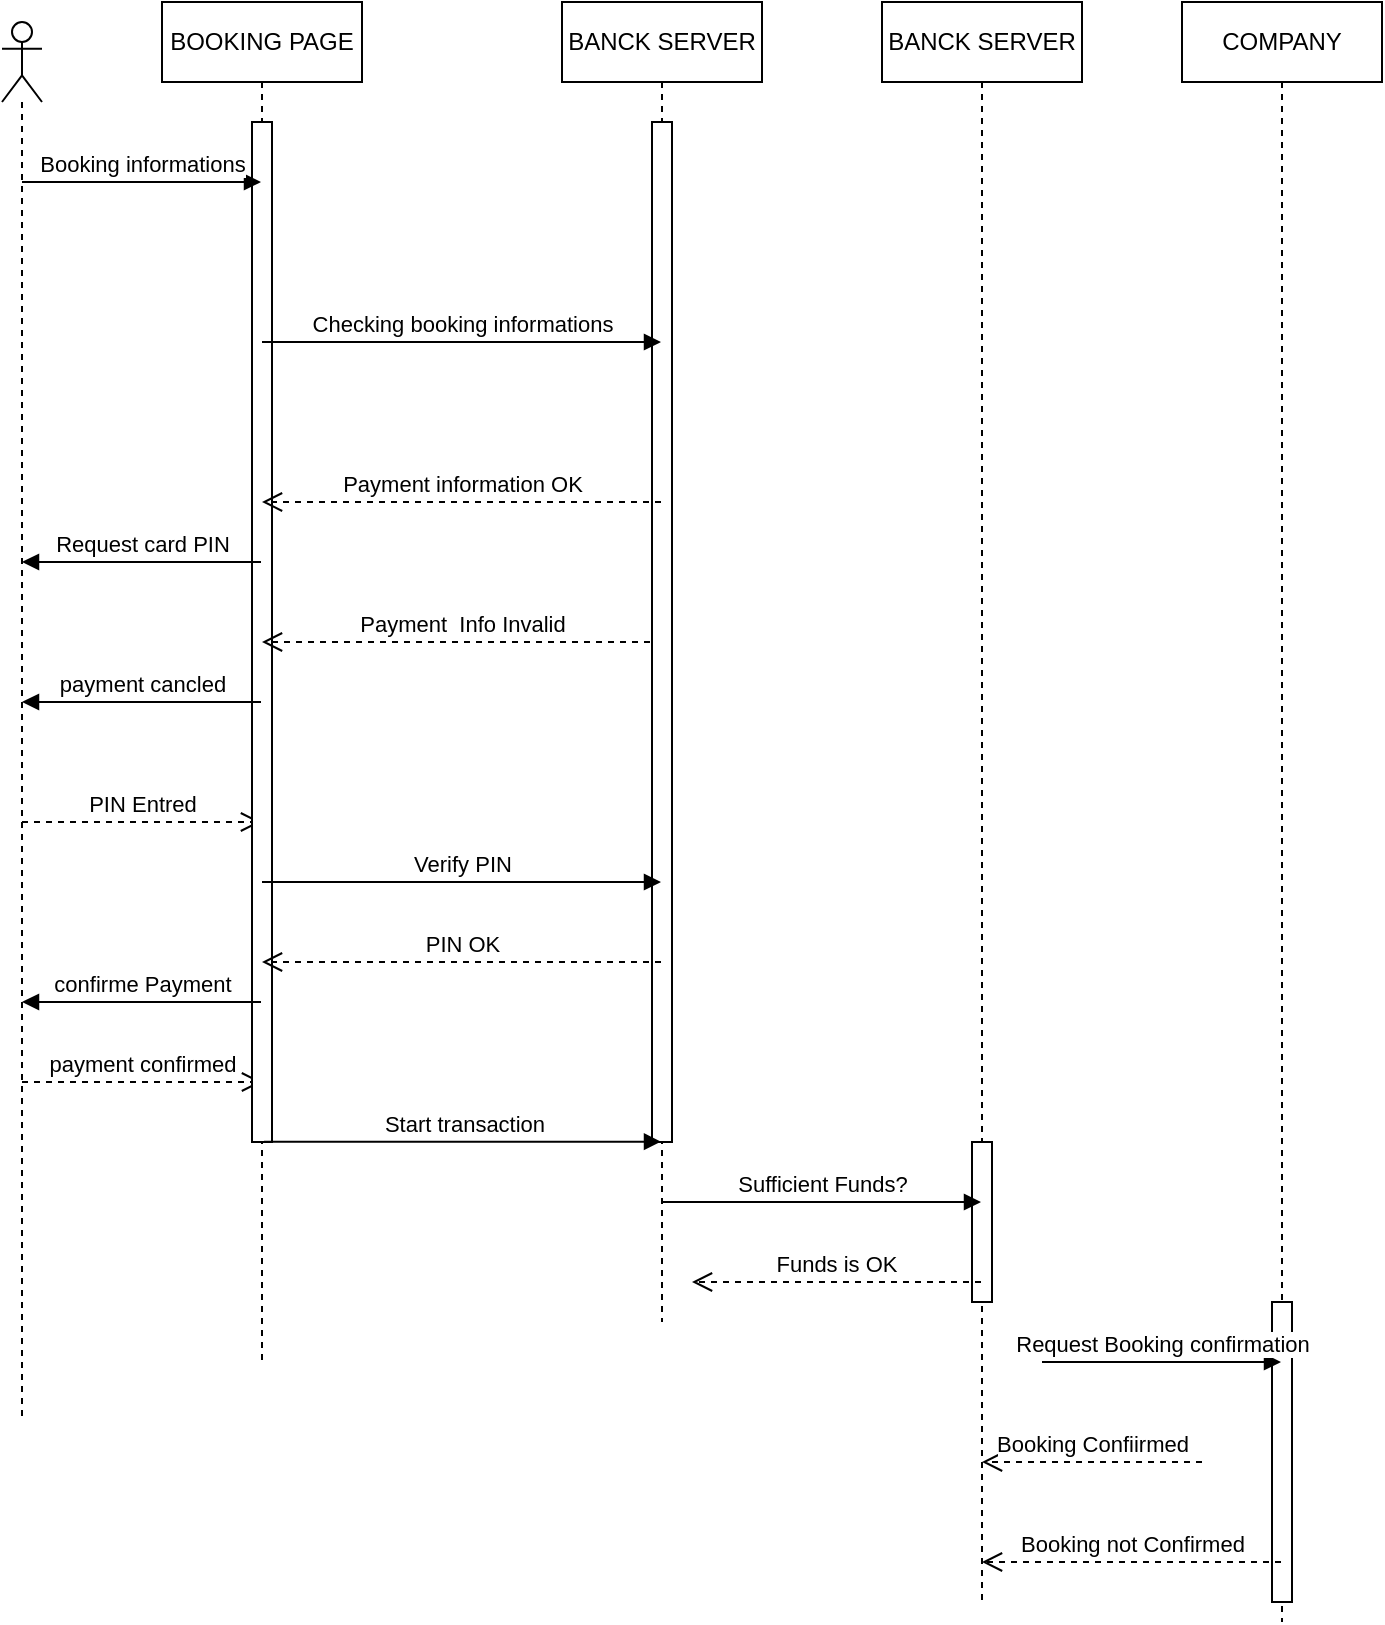 <mxfile version="20.3.0" type="device"><diagram id="kgpKYQtTHZ0yAKxKKP6v" name="Page-1"><mxGraphModel dx="1186" dy="672" grid="1" gridSize="10" guides="1" tooltips="1" connect="1" arrows="1" fold="1" page="1" pageScale="1" pageWidth="850" pageHeight="1100" math="0" shadow="0"><root><mxCell id="0"/><mxCell id="1" parent="0"/><mxCell id="a9e3ect-3du0y126gpKZ-12" value="BOOKING PAGE" style="shape=umlLifeline;perimeter=lifelinePerimeter;whiteSpace=wrap;html=1;container=1;collapsible=0;recursiveResize=0;outlineConnect=0;" vertex="1" parent="1"><mxGeometry x="120" y="120" width="100" height="680" as="geometry"/></mxCell><mxCell id="a9e3ect-3du0y126gpKZ-44" value="PIN Entred" style="html=1;verticalAlign=bottom;endArrow=open;dashed=1;endSize=8;rounded=0;" edge="1" parent="a9e3ect-3du0y126gpKZ-12" target="a9e3ect-3du0y126gpKZ-12"><mxGeometry relative="1" as="geometry"><mxPoint x="-70" y="410" as="sourcePoint"/><mxPoint x="10" y="410" as="targetPoint"/></mxGeometry></mxCell><mxCell id="a9e3ect-3du0y126gpKZ-48" value="payment confirmed" style="html=1;verticalAlign=bottom;endArrow=open;dashed=1;endSize=8;rounded=0;" edge="1" parent="a9e3ect-3du0y126gpKZ-12" source="a9e3ect-3du0y126gpKZ-13"><mxGeometry relative="1" as="geometry"><mxPoint x="-30" y="540" as="sourcePoint"/><mxPoint x="50" y="540" as="targetPoint"/></mxGeometry></mxCell><mxCell id="a9e3ect-3du0y126gpKZ-60" value="" style="html=1;points=[];perimeter=orthogonalPerimeter;" vertex="1" parent="a9e3ect-3du0y126gpKZ-12"><mxGeometry x="45" y="60" width="10" height="510" as="geometry"/></mxCell><mxCell id="a9e3ect-3du0y126gpKZ-13" value="" style="shape=umlLifeline;participant=umlActor;perimeter=lifelinePerimeter;whiteSpace=wrap;html=1;container=1;collapsible=0;recursiveResize=0;verticalAlign=top;spacingTop=36;outlineConnect=0;" vertex="1" parent="1"><mxGeometry x="40" y="130" width="20" height="700" as="geometry"/></mxCell><mxCell id="a9e3ect-3du0y126gpKZ-15" value="BANCK SERVER" style="shape=umlLifeline;perimeter=lifelinePerimeter;whiteSpace=wrap;html=1;container=1;collapsible=0;recursiveResize=0;outlineConnect=0;" vertex="1" parent="1"><mxGeometry x="320" y="120" width="100" height="660" as="geometry"/></mxCell><mxCell id="a9e3ect-3du0y126gpKZ-41" value="Payment&amp;nbsp; Info Invalid" style="html=1;verticalAlign=bottom;endArrow=open;dashed=1;endSize=8;rounded=0;" edge="1" parent="a9e3ect-3du0y126gpKZ-15" target="a9e3ect-3du0y126gpKZ-12"><mxGeometry relative="1" as="geometry"><mxPoint x="50" y="320" as="sourcePoint"/><mxPoint x="-30" y="320" as="targetPoint"/></mxGeometry></mxCell><mxCell id="a9e3ect-3du0y126gpKZ-64" value="" style="html=1;points=[];perimeter=orthogonalPerimeter;" vertex="1" parent="a9e3ect-3du0y126gpKZ-15"><mxGeometry x="45" y="60" width="10" height="510" as="geometry"/></mxCell><mxCell id="a9e3ect-3du0y126gpKZ-16" value="COMPANY" style="shape=umlLifeline;perimeter=lifelinePerimeter;whiteSpace=wrap;html=1;container=1;collapsible=0;recursiveResize=0;outlineConnect=0;" vertex="1" parent="1"><mxGeometry x="630" y="120" width="100" height="810" as="geometry"/></mxCell><mxCell id="a9e3ect-3du0y126gpKZ-66" value="" style="html=1;points=[];perimeter=orthogonalPerimeter;" vertex="1" parent="a9e3ect-3du0y126gpKZ-16"><mxGeometry x="45" y="650" width="10" height="150" as="geometry"/></mxCell><mxCell id="a9e3ect-3du0y126gpKZ-17" value="Booking informations" style="html=1;verticalAlign=bottom;endArrow=block;rounded=0;" edge="1" parent="1" target="a9e3ect-3du0y126gpKZ-12"><mxGeometry width="80" relative="1" as="geometry"><mxPoint x="50" y="210" as="sourcePoint"/><mxPoint x="130" y="210" as="targetPoint"/></mxGeometry></mxCell><mxCell id="a9e3ect-3du0y126gpKZ-30" value="Checking booking informations" style="html=1;verticalAlign=bottom;endArrow=block;rounded=0;" edge="1" parent="1" source="a9e3ect-3du0y126gpKZ-12" target="a9e3ect-3du0y126gpKZ-15"><mxGeometry width="80" relative="1" as="geometry"><mxPoint x="240" y="310" as="sourcePoint"/><mxPoint x="320" y="310" as="targetPoint"/><Array as="points"><mxPoint x="260" y="290"/></Array></mxGeometry></mxCell><mxCell id="a9e3ect-3du0y126gpKZ-31" value="Payment information OK" style="html=1;verticalAlign=bottom;endArrow=open;dashed=1;endSize=8;rounded=0;" edge="1" parent="1" source="a9e3ect-3du0y126gpKZ-15" target="a9e3ect-3du0y126gpKZ-12"><mxGeometry relative="1" as="geometry"><mxPoint x="310" y="360" as="sourcePoint"/><mxPoint x="240" y="360" as="targetPoint"/><Array as="points"><mxPoint x="260" y="370"/><mxPoint x="190" y="370"/></Array></mxGeometry></mxCell><mxCell id="a9e3ect-3du0y126gpKZ-32" value="BANCK SERVER" style="shape=umlLifeline;perimeter=lifelinePerimeter;whiteSpace=wrap;html=1;container=1;collapsible=0;recursiveResize=0;outlineConnect=0;" vertex="1" parent="1"><mxGeometry x="480" y="120" width="100" height="800" as="geometry"/></mxCell><mxCell id="a9e3ect-3du0y126gpKZ-57" value="Booking Confiirmed" style="html=1;verticalAlign=bottom;endArrow=open;dashed=1;endSize=8;rounded=0;" edge="1" parent="a9e3ect-3du0y126gpKZ-32" target="a9e3ect-3du0y126gpKZ-32"><mxGeometry relative="1" as="geometry"><mxPoint x="160" y="730" as="sourcePoint"/><mxPoint x="80" y="730" as="targetPoint"/></mxGeometry></mxCell><mxCell id="a9e3ect-3du0y126gpKZ-59" value="Booking not Confirmed" style="html=1;verticalAlign=bottom;endArrow=open;dashed=1;endSize=8;rounded=0;" edge="1" parent="a9e3ect-3du0y126gpKZ-32" source="a9e3ect-3du0y126gpKZ-16"><mxGeometry relative="1" as="geometry"><mxPoint x="130" y="780" as="sourcePoint"/><mxPoint x="50" y="780" as="targetPoint"/></mxGeometry></mxCell><mxCell id="a9e3ect-3du0y126gpKZ-65" value="" style="html=1;points=[];perimeter=orthogonalPerimeter;" vertex="1" parent="a9e3ect-3du0y126gpKZ-32"><mxGeometry x="45" y="570" width="10" height="80" as="geometry"/></mxCell><mxCell id="a9e3ect-3du0y126gpKZ-33" value="Request card PIN" style="html=1;verticalAlign=bottom;endArrow=block;rounded=0;" edge="1" parent="1" source="a9e3ect-3du0y126gpKZ-12" target="a9e3ect-3du0y126gpKZ-13"><mxGeometry width="80" relative="1" as="geometry"><mxPoint x="160" y="394.5" as="sourcePoint"/><mxPoint x="80" y="394.5" as="targetPoint"/><Array as="points"><mxPoint x="100" y="400"/></Array></mxGeometry></mxCell><mxCell id="a9e3ect-3du0y126gpKZ-42" value="payment cancled" style="html=1;verticalAlign=bottom;endArrow=block;rounded=0;" edge="1" parent="1" source="a9e3ect-3du0y126gpKZ-12" target="a9e3ect-3du0y126gpKZ-13"><mxGeometry width="80" relative="1" as="geometry"><mxPoint x="160" y="470" as="sourcePoint"/><mxPoint x="80" y="470" as="targetPoint"/><Array as="points"><mxPoint x="120" y="470"/></Array></mxGeometry></mxCell><mxCell id="a9e3ect-3du0y126gpKZ-45" value="Verify PIN" style="html=1;verticalAlign=bottom;endArrow=block;rounded=0;" edge="1" parent="1" target="a9e3ect-3du0y126gpKZ-15"><mxGeometry width="80" relative="1" as="geometry"><mxPoint x="170" y="560" as="sourcePoint"/><mxPoint x="330" y="560" as="targetPoint"/></mxGeometry></mxCell><mxCell id="a9e3ect-3du0y126gpKZ-46" value="PIN OK" style="html=1;verticalAlign=bottom;endArrow=open;dashed=1;endSize=8;rounded=0;" edge="1" parent="1" source="a9e3ect-3du0y126gpKZ-15" target="a9e3ect-3du0y126gpKZ-12"><mxGeometry relative="1" as="geometry"><mxPoint x="320" y="600" as="sourcePoint"/><mxPoint x="240" y="600" as="targetPoint"/><Array as="points"><mxPoint x="310" y="600"/></Array></mxGeometry></mxCell><mxCell id="a9e3ect-3du0y126gpKZ-47" value="confirme Payment" style="html=1;verticalAlign=bottom;endArrow=block;rounded=0;" edge="1" parent="1" source="a9e3ect-3du0y126gpKZ-12" target="a9e3ect-3du0y126gpKZ-13"><mxGeometry width="80" relative="1" as="geometry"><mxPoint x="150" y="620" as="sourcePoint"/><mxPoint x="70" y="620" as="targetPoint"/><Array as="points"><mxPoint x="140" y="620"/><mxPoint x="100" y="620"/></Array></mxGeometry></mxCell><mxCell id="a9e3ect-3du0y126gpKZ-50" value="Start transaction" style="html=1;verticalAlign=bottom;endArrow=block;rounded=0;exitX=0.51;exitY=0.838;exitDx=0;exitDy=0;exitPerimeter=0;" edge="1" parent="1" source="a9e3ect-3du0y126gpKZ-12" target="a9e3ect-3du0y126gpKZ-15"><mxGeometry width="80" relative="1" as="geometry"><mxPoint x="220" y="690" as="sourcePoint"/><mxPoint x="300" y="690" as="targetPoint"/></mxGeometry></mxCell><mxCell id="a9e3ect-3du0y126gpKZ-52" value="Sufficient Funds?" style="html=1;verticalAlign=bottom;endArrow=block;rounded=0;" edge="1" parent="1" source="a9e3ect-3du0y126gpKZ-15" target="a9e3ect-3du0y126gpKZ-32"><mxGeometry width="80" relative="1" as="geometry"><mxPoint x="385" y="720" as="sourcePoint"/><mxPoint x="465" y="720" as="targetPoint"/><Array as="points"><mxPoint x="425" y="720"/><mxPoint x="435" y="720"/></Array></mxGeometry></mxCell><mxCell id="a9e3ect-3du0y126gpKZ-54" value="Funds is OK" style="html=1;verticalAlign=bottom;endArrow=open;dashed=1;endSize=8;rounded=0;" edge="1" parent="1" source="a9e3ect-3du0y126gpKZ-32"><mxGeometry relative="1" as="geometry"><mxPoint x="465" y="760" as="sourcePoint"/><mxPoint x="385" y="760" as="targetPoint"/></mxGeometry></mxCell><mxCell id="a9e3ect-3du0y126gpKZ-56" value="Request Booking confirmation" style="html=1;verticalAlign=bottom;endArrow=block;rounded=0;" edge="1" parent="1" target="a9e3ect-3du0y126gpKZ-16"><mxGeometry width="80" relative="1" as="geometry"><mxPoint x="560" y="800" as="sourcePoint"/><mxPoint x="640" y="800" as="targetPoint"/></mxGeometry></mxCell></root></mxGraphModel></diagram></mxfile>